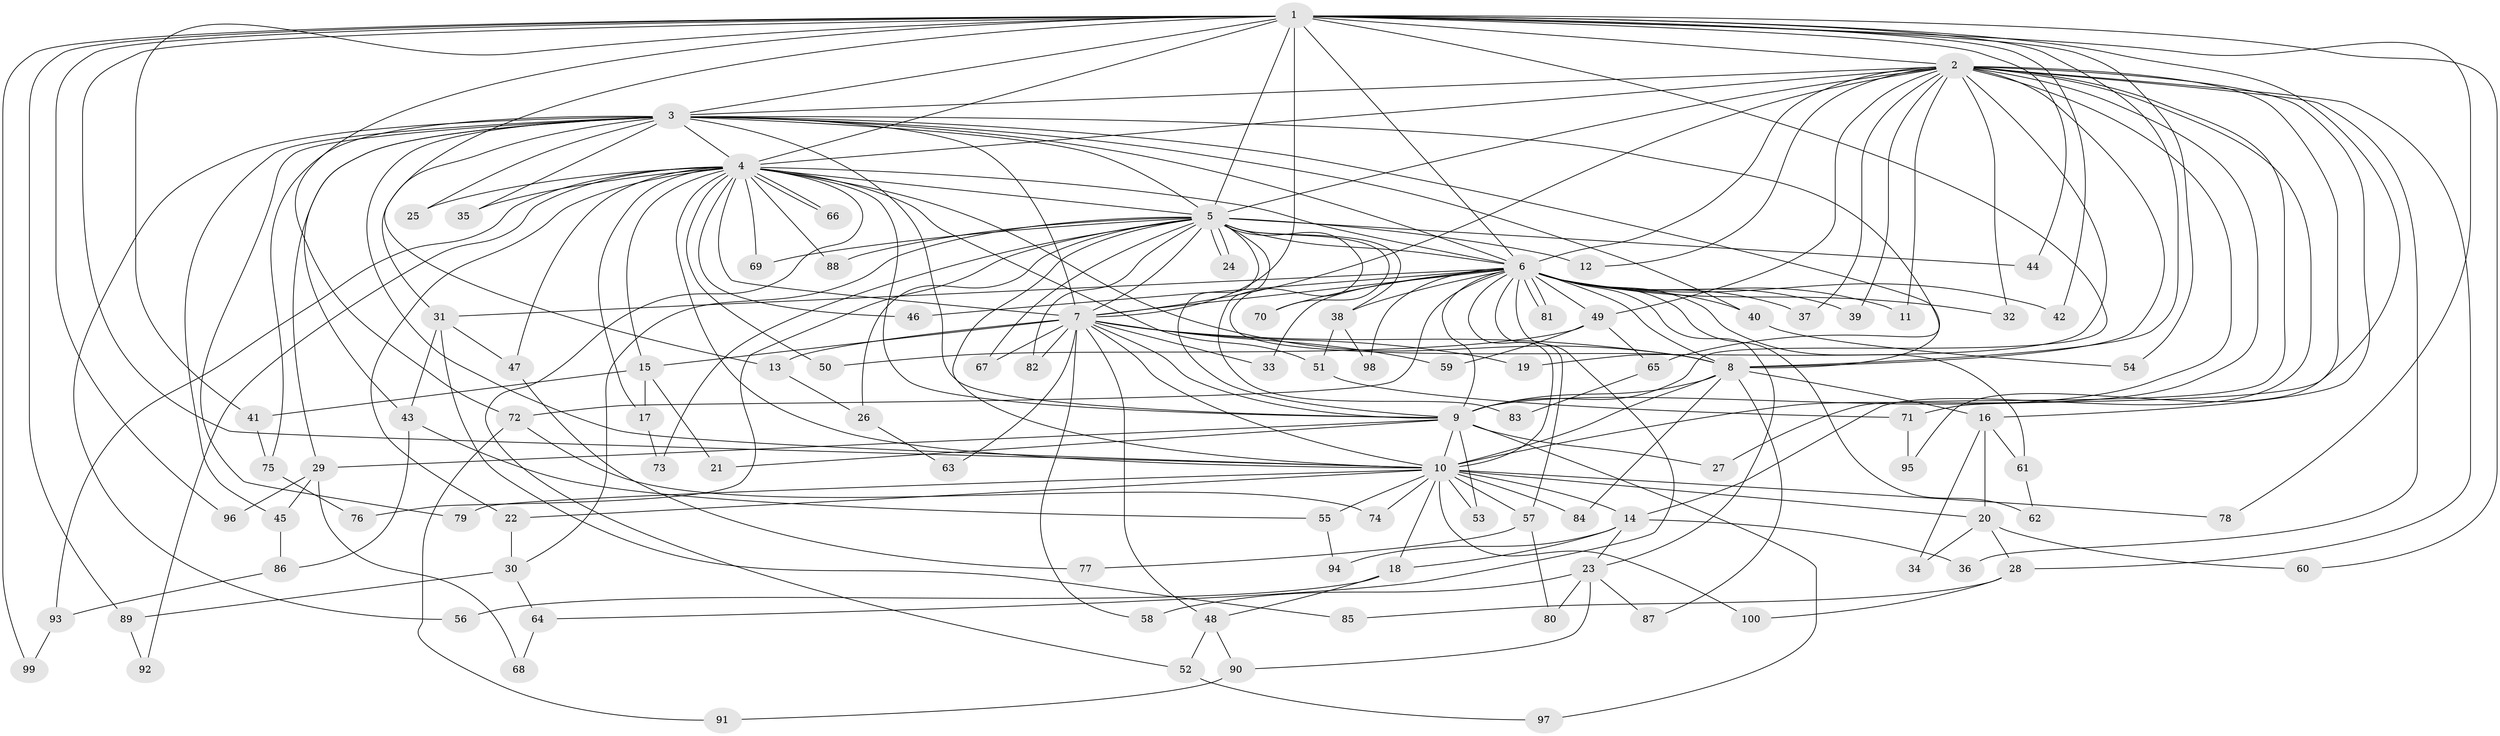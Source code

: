 // Generated by graph-tools (version 1.1) at 2025/11/02/21/25 10:11:07]
// undirected, 100 vertices, 225 edges
graph export_dot {
graph [start="1"]
  node [color=gray90,style=filled];
  1;
  2;
  3;
  4;
  5;
  6;
  7;
  8;
  9;
  10;
  11;
  12;
  13;
  14;
  15;
  16;
  17;
  18;
  19;
  20;
  21;
  22;
  23;
  24;
  25;
  26;
  27;
  28;
  29;
  30;
  31;
  32;
  33;
  34;
  35;
  36;
  37;
  38;
  39;
  40;
  41;
  42;
  43;
  44;
  45;
  46;
  47;
  48;
  49;
  50;
  51;
  52;
  53;
  54;
  55;
  56;
  57;
  58;
  59;
  60;
  61;
  62;
  63;
  64;
  65;
  66;
  67;
  68;
  69;
  70;
  71;
  72;
  73;
  74;
  75;
  76;
  77;
  78;
  79;
  80;
  81;
  82;
  83;
  84;
  85;
  86;
  87;
  88;
  89;
  90;
  91;
  92;
  93;
  94;
  95;
  96;
  97;
  98;
  99;
  100;
  1 -- 2;
  1 -- 3;
  1 -- 4;
  1 -- 5;
  1 -- 6;
  1 -- 7;
  1 -- 8;
  1 -- 9;
  1 -- 10;
  1 -- 13;
  1 -- 41;
  1 -- 42;
  1 -- 44;
  1 -- 54;
  1 -- 60;
  1 -- 71;
  1 -- 72;
  1 -- 78;
  1 -- 89;
  1 -- 96;
  1 -- 99;
  2 -- 3;
  2 -- 4;
  2 -- 5;
  2 -- 6;
  2 -- 7;
  2 -- 8;
  2 -- 9;
  2 -- 10;
  2 -- 11;
  2 -- 12;
  2 -- 14;
  2 -- 16;
  2 -- 19;
  2 -- 27;
  2 -- 28;
  2 -- 32;
  2 -- 36;
  2 -- 37;
  2 -- 39;
  2 -- 49;
  2 -- 95;
  3 -- 4;
  3 -- 5;
  3 -- 6;
  3 -- 7;
  3 -- 8;
  3 -- 9;
  3 -- 10;
  3 -- 25;
  3 -- 29;
  3 -- 31;
  3 -- 35;
  3 -- 40;
  3 -- 43;
  3 -- 45;
  3 -- 56;
  3 -- 65;
  3 -- 75;
  3 -- 79;
  4 -- 5;
  4 -- 6;
  4 -- 7;
  4 -- 8;
  4 -- 9;
  4 -- 10;
  4 -- 15;
  4 -- 17;
  4 -- 22;
  4 -- 25;
  4 -- 35;
  4 -- 46;
  4 -- 47;
  4 -- 50;
  4 -- 51;
  4 -- 52;
  4 -- 66;
  4 -- 66;
  4 -- 69;
  4 -- 88;
  4 -- 92;
  4 -- 93;
  5 -- 6;
  5 -- 7;
  5 -- 8;
  5 -- 9;
  5 -- 10;
  5 -- 12;
  5 -- 24;
  5 -- 24;
  5 -- 26;
  5 -- 30;
  5 -- 38;
  5 -- 44;
  5 -- 67;
  5 -- 69;
  5 -- 70;
  5 -- 73;
  5 -- 76;
  5 -- 82;
  5 -- 83;
  5 -- 88;
  6 -- 7;
  6 -- 8;
  6 -- 9;
  6 -- 10;
  6 -- 11;
  6 -- 23;
  6 -- 31;
  6 -- 32;
  6 -- 33;
  6 -- 37;
  6 -- 38;
  6 -- 39;
  6 -- 40;
  6 -- 42;
  6 -- 46;
  6 -- 49;
  6 -- 57;
  6 -- 61;
  6 -- 62;
  6 -- 64;
  6 -- 70;
  6 -- 72;
  6 -- 81;
  6 -- 81;
  6 -- 98;
  7 -- 8;
  7 -- 9;
  7 -- 10;
  7 -- 13;
  7 -- 15;
  7 -- 19;
  7 -- 33;
  7 -- 48;
  7 -- 58;
  7 -- 59;
  7 -- 63;
  7 -- 67;
  7 -- 82;
  8 -- 9;
  8 -- 10;
  8 -- 16;
  8 -- 84;
  8 -- 87;
  9 -- 10;
  9 -- 21;
  9 -- 27;
  9 -- 29;
  9 -- 53;
  9 -- 97;
  10 -- 14;
  10 -- 18;
  10 -- 20;
  10 -- 22;
  10 -- 53;
  10 -- 55;
  10 -- 57;
  10 -- 74;
  10 -- 78;
  10 -- 79;
  10 -- 84;
  10 -- 100;
  13 -- 26;
  14 -- 18;
  14 -- 23;
  14 -- 36;
  14 -- 94;
  15 -- 17;
  15 -- 21;
  15 -- 41;
  16 -- 20;
  16 -- 34;
  16 -- 61;
  17 -- 73;
  18 -- 48;
  18 -- 56;
  20 -- 28;
  20 -- 34;
  20 -- 60;
  22 -- 30;
  23 -- 58;
  23 -- 80;
  23 -- 87;
  23 -- 90;
  26 -- 63;
  28 -- 85;
  28 -- 100;
  29 -- 45;
  29 -- 68;
  29 -- 96;
  30 -- 64;
  30 -- 89;
  31 -- 43;
  31 -- 47;
  31 -- 85;
  38 -- 51;
  38 -- 98;
  40 -- 54;
  41 -- 75;
  43 -- 55;
  43 -- 86;
  45 -- 86;
  47 -- 77;
  48 -- 52;
  48 -- 90;
  49 -- 50;
  49 -- 59;
  49 -- 65;
  51 -- 71;
  52 -- 97;
  55 -- 94;
  57 -- 77;
  57 -- 80;
  61 -- 62;
  64 -- 68;
  65 -- 83;
  71 -- 95;
  72 -- 74;
  72 -- 91;
  75 -- 76;
  86 -- 93;
  89 -- 92;
  90 -- 91;
  93 -- 99;
}
